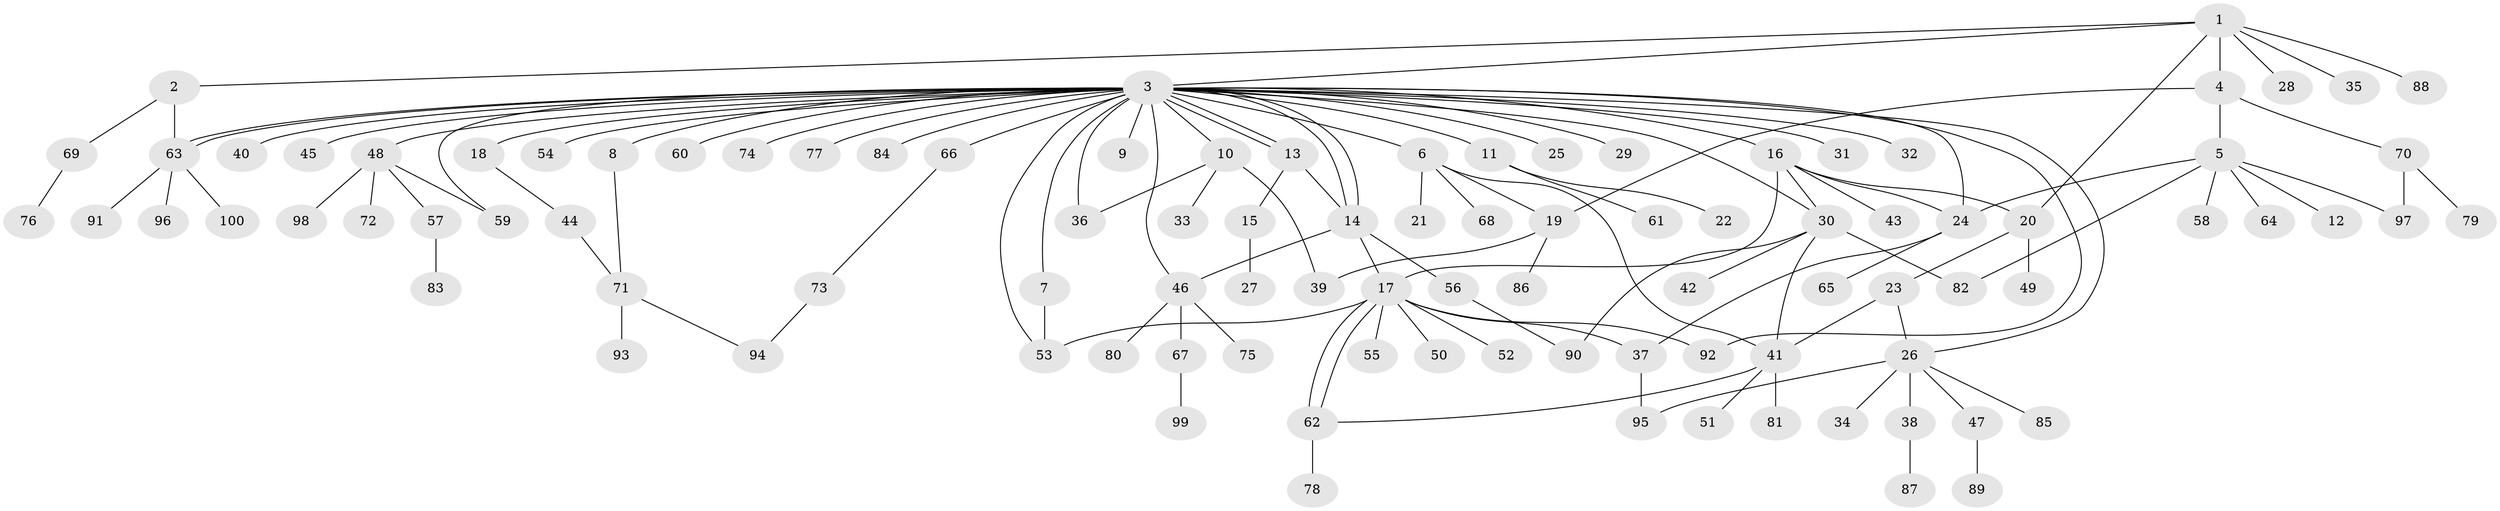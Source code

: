 // Generated by graph-tools (version 1.1) at 2025/35/03/09/25 02:35:50]
// undirected, 100 vertices, 129 edges
graph export_dot {
graph [start="1"]
  node [color=gray90,style=filled];
  1;
  2;
  3;
  4;
  5;
  6;
  7;
  8;
  9;
  10;
  11;
  12;
  13;
  14;
  15;
  16;
  17;
  18;
  19;
  20;
  21;
  22;
  23;
  24;
  25;
  26;
  27;
  28;
  29;
  30;
  31;
  32;
  33;
  34;
  35;
  36;
  37;
  38;
  39;
  40;
  41;
  42;
  43;
  44;
  45;
  46;
  47;
  48;
  49;
  50;
  51;
  52;
  53;
  54;
  55;
  56;
  57;
  58;
  59;
  60;
  61;
  62;
  63;
  64;
  65;
  66;
  67;
  68;
  69;
  70;
  71;
  72;
  73;
  74;
  75;
  76;
  77;
  78;
  79;
  80;
  81;
  82;
  83;
  84;
  85;
  86;
  87;
  88;
  89;
  90;
  91;
  92;
  93;
  94;
  95;
  96;
  97;
  98;
  99;
  100;
  1 -- 2;
  1 -- 3;
  1 -- 4;
  1 -- 20;
  1 -- 28;
  1 -- 35;
  1 -- 88;
  2 -- 63;
  2 -- 69;
  3 -- 6;
  3 -- 7;
  3 -- 8;
  3 -- 9;
  3 -- 10;
  3 -- 11;
  3 -- 13;
  3 -- 13;
  3 -- 14;
  3 -- 14;
  3 -- 16;
  3 -- 18;
  3 -- 24;
  3 -- 25;
  3 -- 26;
  3 -- 29;
  3 -- 30;
  3 -- 31;
  3 -- 32;
  3 -- 36;
  3 -- 40;
  3 -- 45;
  3 -- 46;
  3 -- 48;
  3 -- 53;
  3 -- 54;
  3 -- 59;
  3 -- 60;
  3 -- 63;
  3 -- 63;
  3 -- 66;
  3 -- 74;
  3 -- 77;
  3 -- 84;
  3 -- 92;
  4 -- 5;
  4 -- 19;
  4 -- 70;
  5 -- 12;
  5 -- 24;
  5 -- 58;
  5 -- 64;
  5 -- 82;
  5 -- 97;
  6 -- 19;
  6 -- 21;
  6 -- 41;
  6 -- 68;
  7 -- 53;
  8 -- 71;
  10 -- 33;
  10 -- 36;
  10 -- 39;
  11 -- 22;
  11 -- 61;
  13 -- 14;
  13 -- 15;
  14 -- 17;
  14 -- 46;
  14 -- 56;
  15 -- 27;
  16 -- 17;
  16 -- 20;
  16 -- 24;
  16 -- 30;
  16 -- 43;
  17 -- 37;
  17 -- 50;
  17 -- 52;
  17 -- 53;
  17 -- 55;
  17 -- 62;
  17 -- 62;
  17 -- 92;
  18 -- 44;
  19 -- 39;
  19 -- 86;
  20 -- 23;
  20 -- 49;
  23 -- 26;
  23 -- 41;
  24 -- 37;
  24 -- 65;
  26 -- 34;
  26 -- 38;
  26 -- 47;
  26 -- 85;
  26 -- 95;
  30 -- 41;
  30 -- 42;
  30 -- 82;
  30 -- 90;
  37 -- 95;
  38 -- 87;
  41 -- 51;
  41 -- 62;
  41 -- 81;
  44 -- 71;
  46 -- 67;
  46 -- 75;
  46 -- 80;
  47 -- 89;
  48 -- 57;
  48 -- 59;
  48 -- 72;
  48 -- 98;
  56 -- 90;
  57 -- 83;
  62 -- 78;
  63 -- 91;
  63 -- 96;
  63 -- 100;
  66 -- 73;
  67 -- 99;
  69 -- 76;
  70 -- 79;
  70 -- 97;
  71 -- 93;
  71 -- 94;
  73 -- 94;
}
